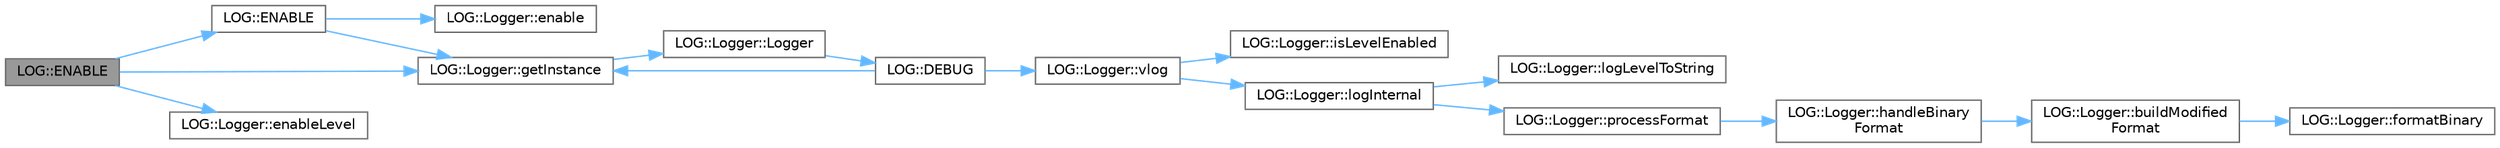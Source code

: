 digraph "LOG::ENABLE"
{
 // LATEX_PDF_SIZE
  bgcolor="transparent";
  edge [fontname=Helvetica,fontsize=10,labelfontname=Helvetica,labelfontsize=10];
  node [fontname=Helvetica,fontsize=10,shape=box,height=0.2,width=0.4];
  rankdir="LR";
  Node1 [id="Node000001",label="LOG::ENABLE",height=0.2,width=0.4,color="gray40", fillcolor="grey60", style="filled", fontcolor="black",tooltip=" "];
  Node1 -> Node2 [id="edge1_Node000001_Node000002",color="steelblue1",style="solid",tooltip=" "];
  Node2 [id="Node000002",label="LOG::ENABLE",height=0.2,width=0.4,color="grey40", fillcolor="white", style="filled",URL="$namespace_l_o_g.html#a967dd6d62dde58bb5cc0bcf4b155ce71",tooltip=" "];
  Node2 -> Node3 [id="edge2_Node000002_Node000003",color="steelblue1",style="solid",tooltip=" "];
  Node3 [id="Node000003",label="LOG::Logger::enable",height=0.2,width=0.4,color="grey40", fillcolor="white", style="filled",URL="$class_l_o_g_1_1_logger.html#a41a95b5e1e7b4c6de0cb0c8baeae7344",tooltip=" "];
  Node2 -> Node4 [id="edge3_Node000002_Node000004",color="steelblue1",style="solid",tooltip=" "];
  Node4 [id="Node000004",label="LOG::Logger::getInstance",height=0.2,width=0.4,color="grey40", fillcolor="white", style="filled",URL="$class_l_o_g_1_1_logger.html#ac6e610c5678fb1742dbd5f3870da5c17",tooltip=" "];
  Node4 -> Node5 [id="edge4_Node000004_Node000005",color="steelblue1",style="solid",tooltip=" "];
  Node5 [id="Node000005",label="LOG::Logger::Logger",height=0.2,width=0.4,color="grey40", fillcolor="white", style="filled",URL="$class_l_o_g_1_1_logger.html#a4abba1293f8af80ad709f36348f117cf",tooltip=" "];
  Node5 -> Node6 [id="edge5_Node000005_Node000006",color="steelblue1",style="solid",tooltip=" "];
  Node6 [id="Node000006",label="LOG::DEBUG",height=0.2,width=0.4,color="grey40", fillcolor="white", style="filled",URL="$namespace_l_o_g.html#acd0072a098872064e882d347d1e30d9a",tooltip=" "];
  Node6 -> Node4 [id="edge6_Node000006_Node000004",color="steelblue1",style="solid",tooltip=" "];
  Node6 -> Node7 [id="edge7_Node000006_Node000007",color="steelblue1",style="solid",tooltip=" "];
  Node7 [id="Node000007",label="LOG::Logger::vlog",height=0.2,width=0.4,color="grey40", fillcolor="white", style="filled",URL="$class_l_o_g_1_1_logger.html#ae73b748603687c43f3f256f3d4292ae7",tooltip=" "];
  Node7 -> Node8 [id="edge8_Node000007_Node000008",color="steelblue1",style="solid",tooltip=" "];
  Node8 [id="Node000008",label="LOG::Logger::isLevelEnabled",height=0.2,width=0.4,color="grey40", fillcolor="white", style="filled",URL="$class_l_o_g_1_1_logger.html#a454d6cbdf2283334678d60a561e9c8ec",tooltip=" "];
  Node7 -> Node9 [id="edge9_Node000007_Node000009",color="steelblue1",style="solid",tooltip=" "];
  Node9 [id="Node000009",label="LOG::Logger::logInternal",height=0.2,width=0.4,color="grey40", fillcolor="white", style="filled",URL="$class_l_o_g_1_1_logger.html#a40e44f60acd6450806a71dc5c8759bf8",tooltip=" "];
  Node9 -> Node10 [id="edge10_Node000009_Node000010",color="steelblue1",style="solid",tooltip=" "];
  Node10 [id="Node000010",label="LOG::Logger::logLevelToString",height=0.2,width=0.4,color="grey40", fillcolor="white", style="filled",URL="$class_l_o_g_1_1_logger.html#a16496ae8e563f143f87dd028640ae508",tooltip=" "];
  Node9 -> Node11 [id="edge11_Node000009_Node000011",color="steelblue1",style="solid",tooltip=" "];
  Node11 [id="Node000011",label="LOG::Logger::processFormat",height=0.2,width=0.4,color="grey40", fillcolor="white", style="filled",URL="$class_l_o_g_1_1_logger.html#ac12cee96c21a9cdaab5251533de22734",tooltip=" "];
  Node11 -> Node12 [id="edge12_Node000011_Node000012",color="steelblue1",style="solid",tooltip=" "];
  Node12 [id="Node000012",label="LOG::Logger::handleBinary\lFormat",height=0.2,width=0.4,color="grey40", fillcolor="white", style="filled",URL="$class_l_o_g_1_1_logger.html#a04c97325afbcf928407010c4fb464f0b",tooltip=" "];
  Node12 -> Node13 [id="edge13_Node000012_Node000013",color="steelblue1",style="solid",tooltip=" "];
  Node13 [id="Node000013",label="LOG::Logger::buildModified\lFormat",height=0.2,width=0.4,color="grey40", fillcolor="white", style="filled",URL="$class_l_o_g_1_1_logger.html#ad2f867eb388b55a304952af25aaaae3c",tooltip=" "];
  Node13 -> Node14 [id="edge14_Node000013_Node000014",color="steelblue1",style="solid",tooltip=" "];
  Node14 [id="Node000014",label="LOG::Logger::formatBinary",height=0.2,width=0.4,color="grey40", fillcolor="white", style="filled",URL="$class_l_o_g_1_1_logger.html#adcf40bff2af8056ebf43f019ad311dc1",tooltip=" "];
  Node1 -> Node15 [id="edge15_Node000001_Node000015",color="steelblue1",style="solid",tooltip=" "];
  Node15 [id="Node000015",label="LOG::Logger::enableLevel",height=0.2,width=0.4,color="grey40", fillcolor="white", style="filled",URL="$class_l_o_g_1_1_logger.html#a7f0f597abcedd4595028a380fba3e70c",tooltip=" "];
  Node1 -> Node4 [id="edge16_Node000001_Node000004",color="steelblue1",style="solid",tooltip=" "];
}
